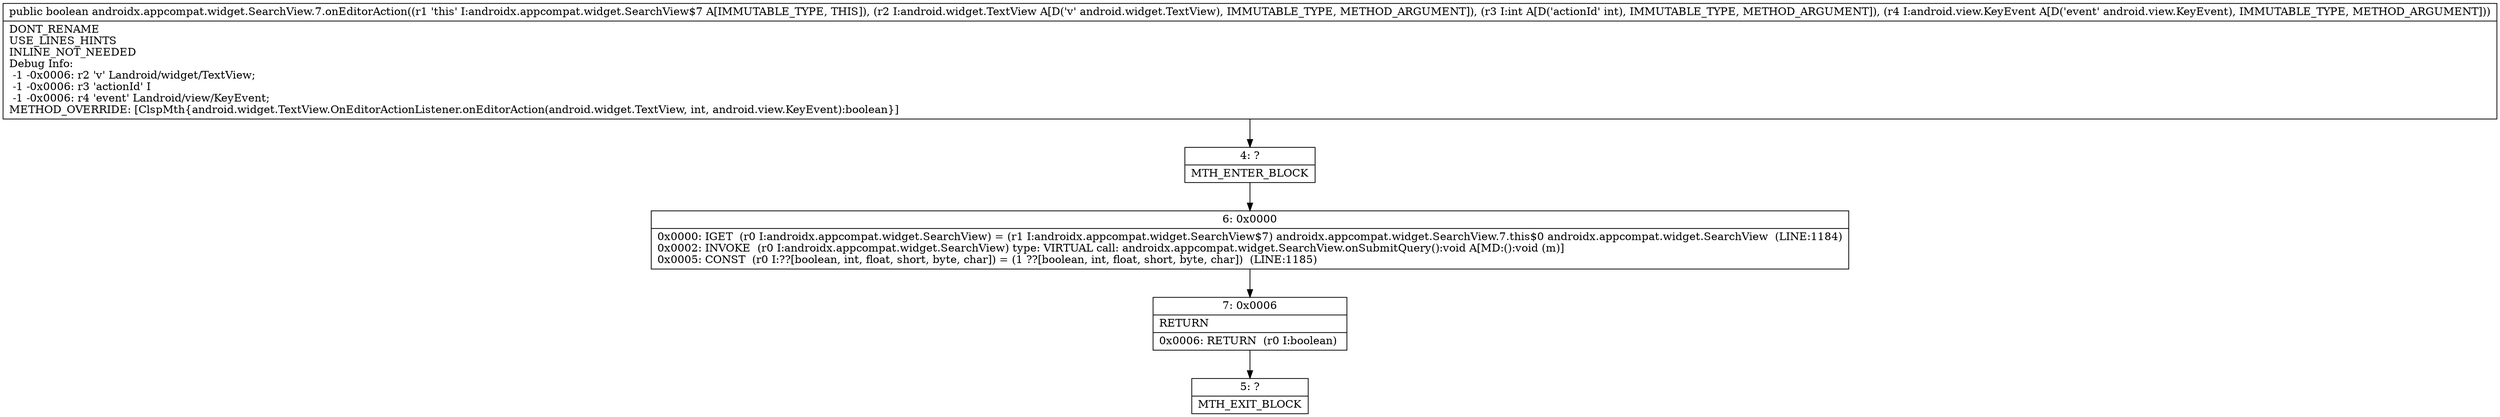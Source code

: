 digraph "CFG forandroidx.appcompat.widget.SearchView.7.onEditorAction(Landroid\/widget\/TextView;ILandroid\/view\/KeyEvent;)Z" {
Node_4 [shape=record,label="{4\:\ ?|MTH_ENTER_BLOCK\l}"];
Node_6 [shape=record,label="{6\:\ 0x0000|0x0000: IGET  (r0 I:androidx.appcompat.widget.SearchView) = (r1 I:androidx.appcompat.widget.SearchView$7) androidx.appcompat.widget.SearchView.7.this$0 androidx.appcompat.widget.SearchView  (LINE:1184)\l0x0002: INVOKE  (r0 I:androidx.appcompat.widget.SearchView) type: VIRTUAL call: androidx.appcompat.widget.SearchView.onSubmitQuery():void A[MD:():void (m)]\l0x0005: CONST  (r0 I:??[boolean, int, float, short, byte, char]) = (1 ??[boolean, int, float, short, byte, char])  (LINE:1185)\l}"];
Node_7 [shape=record,label="{7\:\ 0x0006|RETURN\l|0x0006: RETURN  (r0 I:boolean) \l}"];
Node_5 [shape=record,label="{5\:\ ?|MTH_EXIT_BLOCK\l}"];
MethodNode[shape=record,label="{public boolean androidx.appcompat.widget.SearchView.7.onEditorAction((r1 'this' I:androidx.appcompat.widget.SearchView$7 A[IMMUTABLE_TYPE, THIS]), (r2 I:android.widget.TextView A[D('v' android.widget.TextView), IMMUTABLE_TYPE, METHOD_ARGUMENT]), (r3 I:int A[D('actionId' int), IMMUTABLE_TYPE, METHOD_ARGUMENT]), (r4 I:android.view.KeyEvent A[D('event' android.view.KeyEvent), IMMUTABLE_TYPE, METHOD_ARGUMENT]))  | DONT_RENAME\lUSE_LINES_HINTS\lINLINE_NOT_NEEDED\lDebug Info:\l  \-1 \-0x0006: r2 'v' Landroid\/widget\/TextView;\l  \-1 \-0x0006: r3 'actionId' I\l  \-1 \-0x0006: r4 'event' Landroid\/view\/KeyEvent;\lMETHOD_OVERRIDE: [ClspMth\{android.widget.TextView.OnEditorActionListener.onEditorAction(android.widget.TextView, int, android.view.KeyEvent):boolean\}]\l}"];
MethodNode -> Node_4;Node_4 -> Node_6;
Node_6 -> Node_7;
Node_7 -> Node_5;
}

